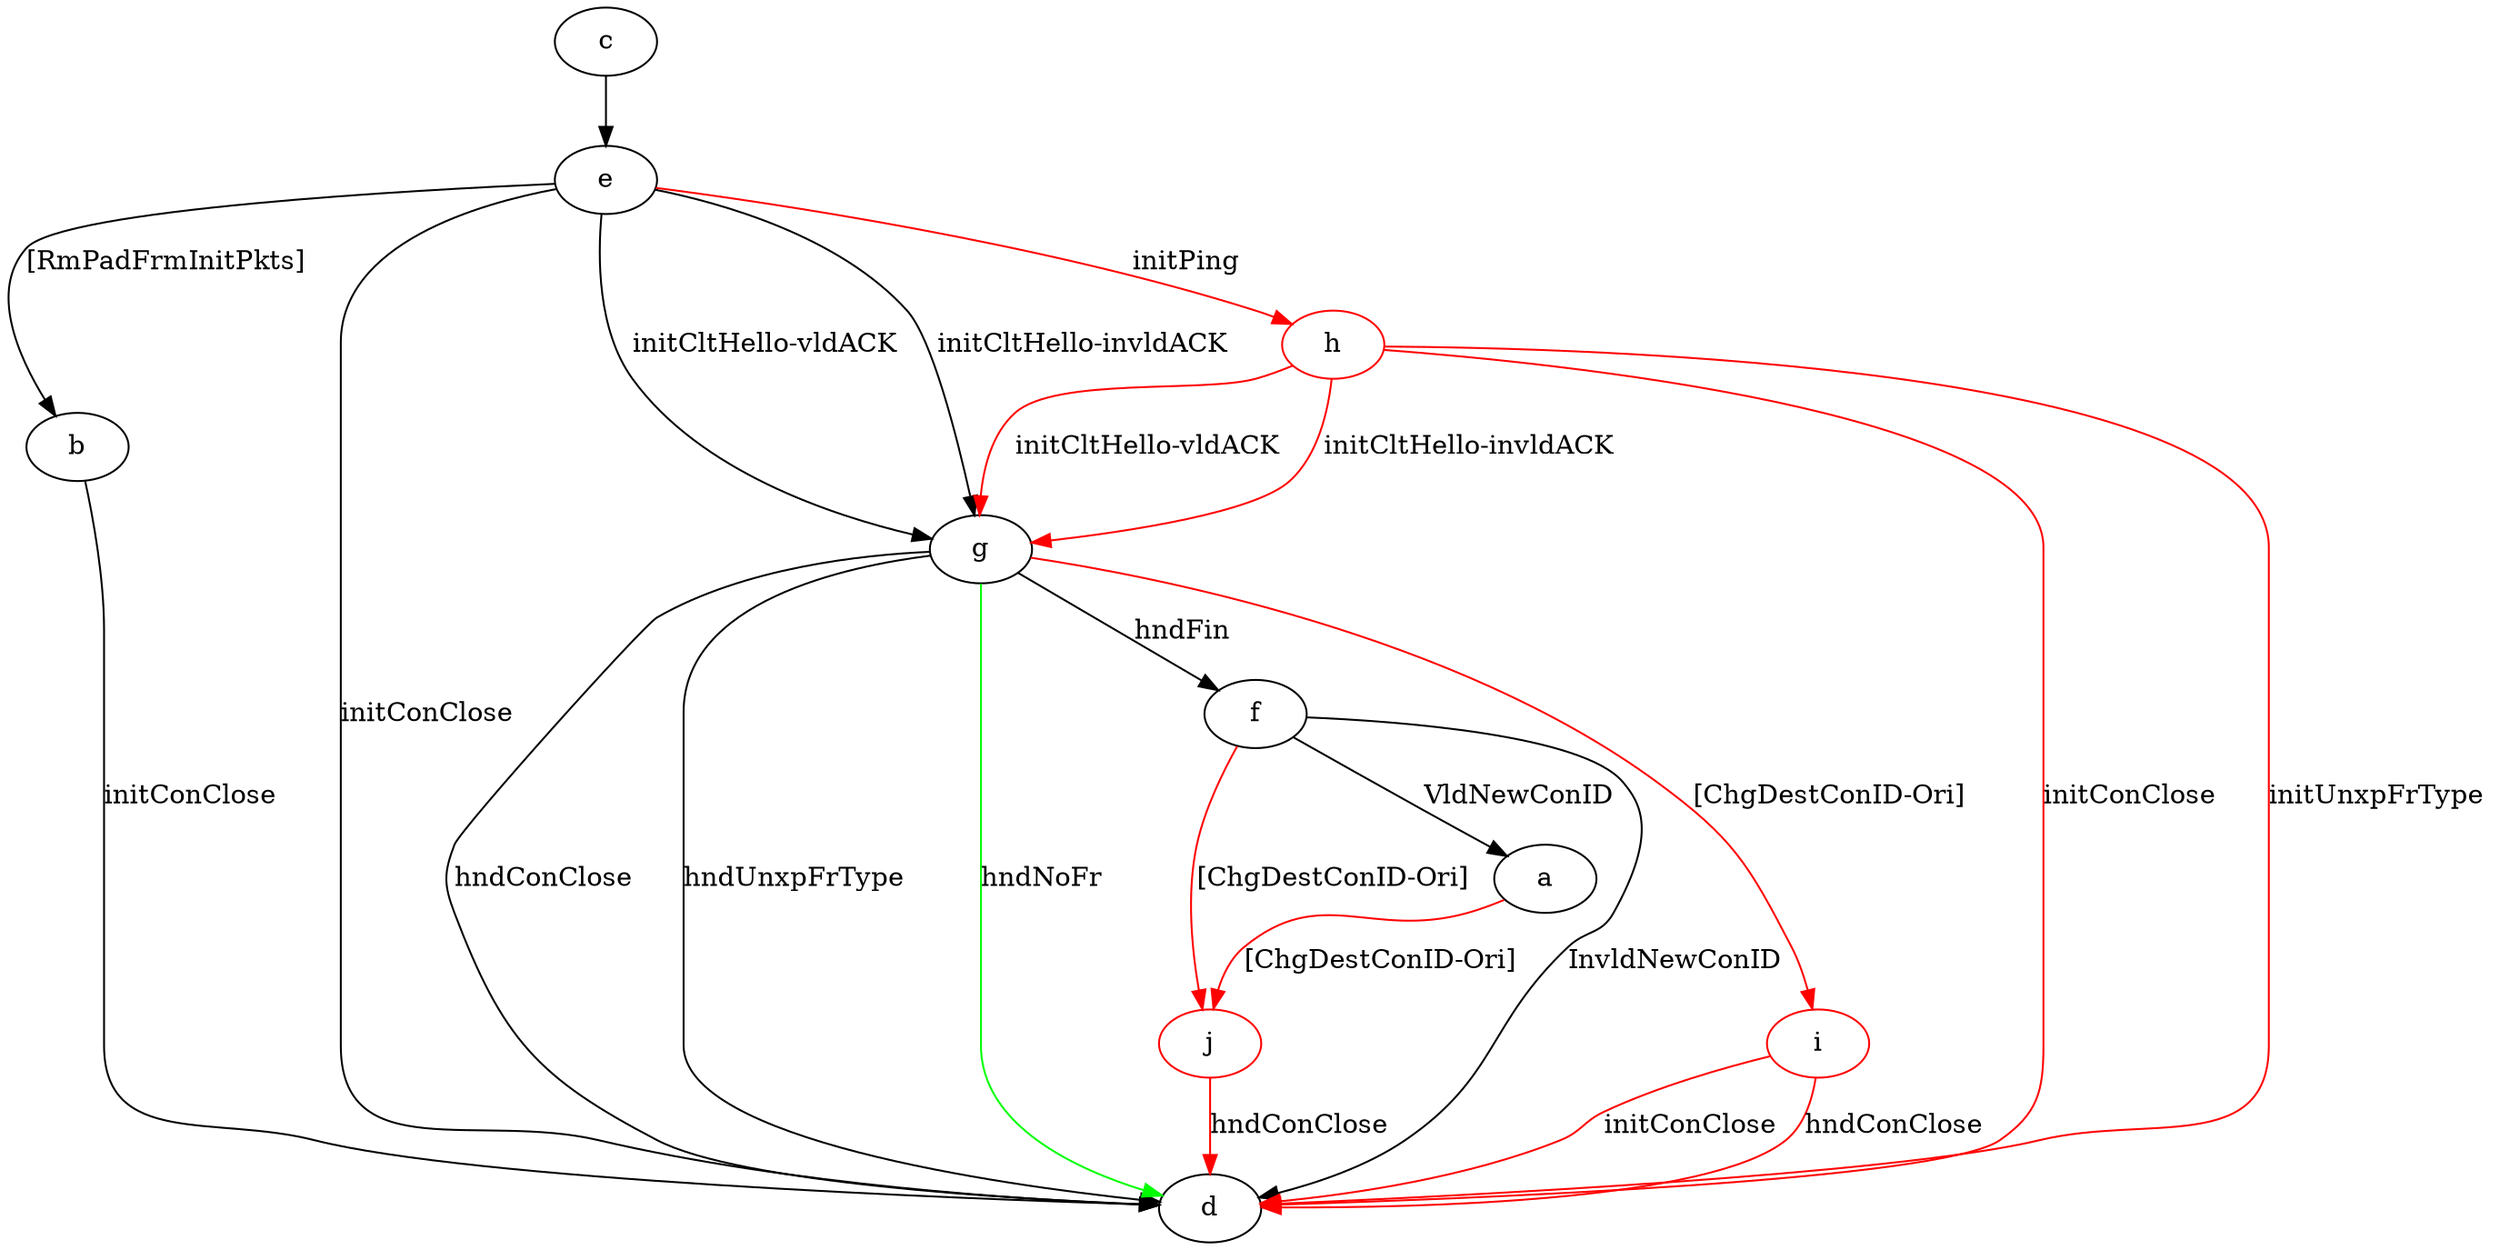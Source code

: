 digraph "" {
	j	[color=red];
	a -> j	[key=0,
		color=red,
		label="[ChgDestConID-Ori] "];
	b -> d	[key=0,
		label="initConClose "];
	c -> e	[key=0];
	e -> b	[key=0,
		label="[RmPadFrmInitPkts] "];
	e -> d	[key=0,
		label="initConClose "];
	e -> g	[key=0,
		label="initCltHello-vldACK "];
	e -> g	[key=1,
		label="initCltHello-invldACK "];
	h	[color=red];
	e -> h	[key=0,
		color=red,
		label="initPing "];
	f -> a	[key=0,
		label="VldNewConID "];
	f -> d	[key=0,
		label="InvldNewConID "];
	f -> j	[key=0,
		color=red,
		label="[ChgDestConID-Ori] "];
	g -> d	[key=0,
		label="hndConClose "];
	g -> d	[key=1,
		label="hndUnxpFrType "];
	g -> d	[key=2,
		color=green,
		label="hndNoFr "];
	g -> f	[key=0,
		label="hndFin "];
	i	[color=red];
	g -> i	[key=0,
		color=red,
		label="[ChgDestConID-Ori] "];
	h -> d	[key=0,
		color=red,
		label="initConClose "];
	h -> d	[key=1,
		color=red,
		label="initUnxpFrType "];
	h -> g	[key=0,
		color=red,
		label="initCltHello-vldACK "];
	h -> g	[key=1,
		color=red,
		label="initCltHello-invldACK "];
	i -> d	[key=0,
		color=red,
		label="initConClose "];
	i -> d	[key=1,
		color=red,
		label="hndConClose "];
	j -> d	[key=0,
		color=red,
		label="hndConClose "];
}
